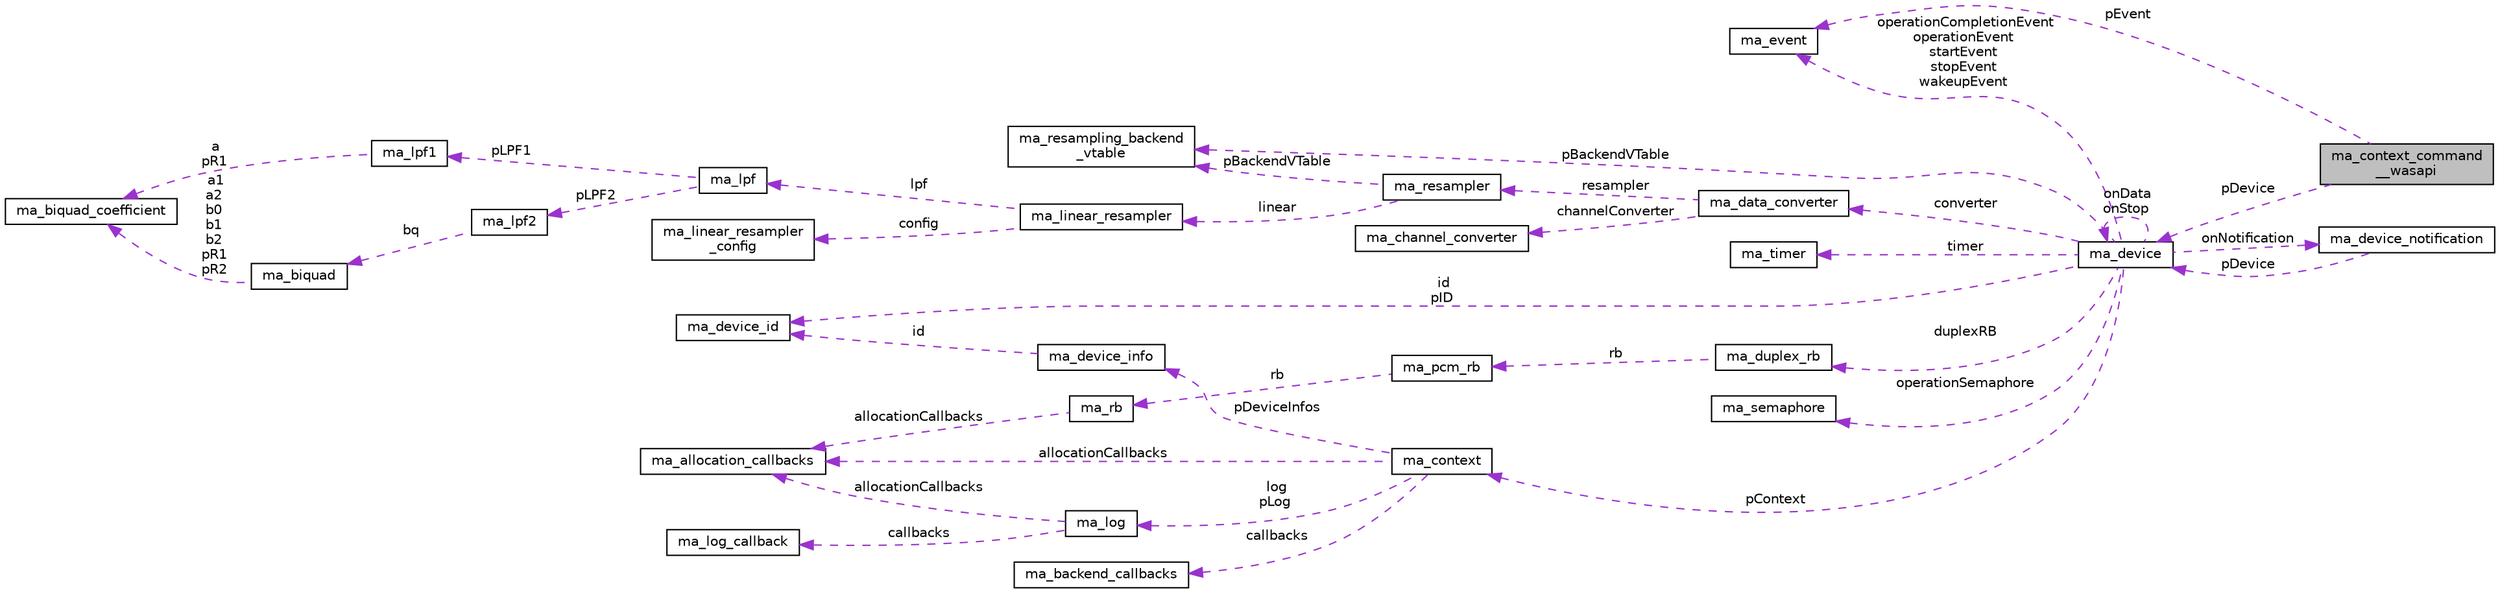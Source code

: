 digraph "ma_context_command__wasapi"
{
 // LATEX_PDF_SIZE
  edge [fontname="Helvetica",fontsize="10",labelfontname="Helvetica",labelfontsize="10"];
  node [fontname="Helvetica",fontsize="10",shape=record];
  rankdir="LR";
  Node1 [label="ma_context_command\l__wasapi",height=0.2,width=0.4,color="black", fillcolor="grey75", style="filled", fontcolor="black",tooltip=" "];
  Node2 -> Node1 [dir="back",color="darkorchid3",fontsize="10",style="dashed",label=" pEvent" ,fontname="Helvetica"];
  Node2 [label="ma_event",height=0.2,width=0.4,color="black", fillcolor="white", style="filled",URL="$structma__event.html",tooltip=" "];
  Node3 -> Node1 [dir="back",color="darkorchid3",fontsize="10",style="dashed",label=" pDevice" ,fontname="Helvetica"];
  Node3 [label="ma_device",height=0.2,width=0.4,color="black", fillcolor="white", style="filled",URL="$structma__device.html",tooltip=" "];
  Node4 -> Node3 [dir="back",color="darkorchid3",fontsize="10",style="dashed",label=" pBackendVTable" ,fontname="Helvetica"];
  Node4 [label="ma_resampling_backend\l_vtable",height=0.2,width=0.4,color="black", fillcolor="white", style="filled",URL="$structma__resampling__backend__vtable.html",tooltip=" "];
  Node5 -> Node3 [dir="back",color="darkorchid3",fontsize="10",style="dashed",label=" operationSemaphore" ,fontname="Helvetica"];
  Node5 [label="ma_semaphore",height=0.2,width=0.4,color="black", fillcolor="white", style="filled",URL="$structma__semaphore.html",tooltip=" "];
  Node6 -> Node3 [dir="back",color="darkorchid3",fontsize="10",style="dashed",label=" pContext" ,fontname="Helvetica"];
  Node6 [label="ma_context",height=0.2,width=0.4,color="black", fillcolor="white", style="filled",URL="$structma__context.html",tooltip=" "];
  Node7 -> Node6 [dir="back",color="darkorchid3",fontsize="10",style="dashed",label=" pDeviceInfos" ,fontname="Helvetica"];
  Node7 [label="ma_device_info",height=0.2,width=0.4,color="black", fillcolor="white", style="filled",URL="$structma__device__info.html",tooltip=" "];
  Node8 -> Node7 [dir="back",color="darkorchid3",fontsize="10",style="dashed",label=" id" ,fontname="Helvetica"];
  Node8 [label="ma_device_id",height=0.2,width=0.4,color="black", fillcolor="white", style="filled",URL="$unionma__device__id.html",tooltip=" "];
  Node9 -> Node6 [dir="back",color="darkorchid3",fontsize="10",style="dashed",label=" allocationCallbacks" ,fontname="Helvetica"];
  Node9 [label="ma_allocation_callbacks",height=0.2,width=0.4,color="black", fillcolor="white", style="filled",URL="$structma__allocation__callbacks.html",tooltip=" "];
  Node10 -> Node6 [dir="back",color="darkorchid3",fontsize="10",style="dashed",label=" log\npLog" ,fontname="Helvetica"];
  Node10 [label="ma_log",height=0.2,width=0.4,color="black", fillcolor="white", style="filled",URL="$structma__log.html",tooltip=" "];
  Node9 -> Node10 [dir="back",color="darkorchid3",fontsize="10",style="dashed",label=" allocationCallbacks" ,fontname="Helvetica"];
  Node11 -> Node10 [dir="back",color="darkorchid3",fontsize="10",style="dashed",label=" callbacks" ,fontname="Helvetica"];
  Node11 [label="ma_log_callback",height=0.2,width=0.4,color="black", fillcolor="white", style="filled",URL="$structma__log__callback.html",tooltip=" "];
  Node12 -> Node6 [dir="back",color="darkorchid3",fontsize="10",style="dashed",label=" callbacks" ,fontname="Helvetica"];
  Node12 [label="ma_backend_callbacks",height=0.2,width=0.4,color="black", fillcolor="white", style="filled",URL="$structma__backend__callbacks.html",tooltip=" "];
  Node13 -> Node3 [dir="back",color="darkorchid3",fontsize="10",style="dashed",label=" timer" ,fontname="Helvetica"];
  Node13 [label="ma_timer",height=0.2,width=0.4,color="black", fillcolor="white", style="filled",URL="$unionma__timer.html",tooltip=" "];
  Node14 -> Node3 [dir="back",color="darkorchid3",fontsize="10",style="dashed",label=" converter" ,fontname="Helvetica"];
  Node14 [label="ma_data_converter",height=0.2,width=0.4,color="black", fillcolor="white", style="filled",URL="$structma__data__converter.html",tooltip=" "];
  Node15 -> Node14 [dir="back",color="darkorchid3",fontsize="10",style="dashed",label=" resampler" ,fontname="Helvetica"];
  Node15 [label="ma_resampler",height=0.2,width=0.4,color="black", fillcolor="white", style="filled",URL="$structma__resampler.html",tooltip=" "];
  Node4 -> Node15 [dir="back",color="darkorchid3",fontsize="10",style="dashed",label=" pBackendVTable" ,fontname="Helvetica"];
  Node16 -> Node15 [dir="back",color="darkorchid3",fontsize="10",style="dashed",label=" linear" ,fontname="Helvetica"];
  Node16 [label="ma_linear_resampler",height=0.2,width=0.4,color="black", fillcolor="white", style="filled",URL="$structma__linear__resampler.html",tooltip=" "];
  Node17 -> Node16 [dir="back",color="darkorchid3",fontsize="10",style="dashed",label=" lpf" ,fontname="Helvetica"];
  Node17 [label="ma_lpf",height=0.2,width=0.4,color="black", fillcolor="white", style="filled",URL="$structma__lpf.html",tooltip=" "];
  Node18 -> Node17 [dir="back",color="darkorchid3",fontsize="10",style="dashed",label=" pLPF1" ,fontname="Helvetica"];
  Node18 [label="ma_lpf1",height=0.2,width=0.4,color="black", fillcolor="white", style="filled",URL="$structma__lpf1.html",tooltip=" "];
  Node19 -> Node18 [dir="back",color="darkorchid3",fontsize="10",style="dashed",label=" a\npR1" ,fontname="Helvetica"];
  Node19 [label="ma_biquad_coefficient",height=0.2,width=0.4,color="black", fillcolor="white", style="filled",URL="$unionma__biquad__coefficient.html",tooltip=" "];
  Node20 -> Node17 [dir="back",color="darkorchid3",fontsize="10",style="dashed",label=" pLPF2" ,fontname="Helvetica"];
  Node20 [label="ma_lpf2",height=0.2,width=0.4,color="black", fillcolor="white", style="filled",URL="$structma__lpf2.html",tooltip=" "];
  Node21 -> Node20 [dir="back",color="darkorchid3",fontsize="10",style="dashed",label=" bq" ,fontname="Helvetica"];
  Node21 [label="ma_biquad",height=0.2,width=0.4,color="black", fillcolor="white", style="filled",URL="$structma__biquad.html",tooltip=" "];
  Node19 -> Node21 [dir="back",color="darkorchid3",fontsize="10",style="dashed",label=" a1\na2\nb0\nb1\nb2\npR1\npR2" ,fontname="Helvetica"];
  Node22 -> Node16 [dir="back",color="darkorchid3",fontsize="10",style="dashed",label=" config" ,fontname="Helvetica"];
  Node22 [label="ma_linear_resampler\l_config",height=0.2,width=0.4,color="black", fillcolor="white", style="filled",URL="$structma__linear__resampler__config.html",tooltip=" "];
  Node23 -> Node14 [dir="back",color="darkorchid3",fontsize="10",style="dashed",label=" channelConverter" ,fontname="Helvetica"];
  Node23 [label="ma_channel_converter",height=0.2,width=0.4,color="black", fillcolor="white", style="filled",URL="$structma__channel__converter.html",tooltip=" "];
  Node8 -> Node3 [dir="back",color="darkorchid3",fontsize="10",style="dashed",label=" id\npID" ,fontname="Helvetica"];
  Node2 -> Node3 [dir="back",color="darkorchid3",fontsize="10",style="dashed",label=" operationCompletionEvent\noperationEvent\nstartEvent\nstopEvent\nwakeupEvent" ,fontname="Helvetica"];
  Node24 -> Node3 [dir="back",color="darkorchid3",fontsize="10",style="dashed",label=" onNotification" ,fontname="Helvetica"];
  Node24 [label="ma_device_notification",height=0.2,width=0.4,color="black", fillcolor="white", style="filled",URL="$structma__device__notification.html",tooltip=" "];
  Node3 -> Node24 [dir="back",color="darkorchid3",fontsize="10",style="dashed",label=" pDevice" ,fontname="Helvetica"];
  Node25 -> Node3 [dir="back",color="darkorchid3",fontsize="10",style="dashed",label=" duplexRB" ,fontname="Helvetica"];
  Node25 [label="ma_duplex_rb",height=0.2,width=0.4,color="black", fillcolor="white", style="filled",URL="$structma__duplex__rb.html",tooltip=" "];
  Node26 -> Node25 [dir="back",color="darkorchid3",fontsize="10",style="dashed",label=" rb" ,fontname="Helvetica"];
  Node26 [label="ma_pcm_rb",height=0.2,width=0.4,color="black", fillcolor="white", style="filled",URL="$structma__pcm__rb.html",tooltip=" "];
  Node27 -> Node26 [dir="back",color="darkorchid3",fontsize="10",style="dashed",label=" rb" ,fontname="Helvetica"];
  Node27 [label="ma_rb",height=0.2,width=0.4,color="black", fillcolor="white", style="filled",URL="$structma__rb.html",tooltip=" "];
  Node9 -> Node27 [dir="back",color="darkorchid3",fontsize="10",style="dashed",label=" allocationCallbacks" ,fontname="Helvetica"];
  Node3 -> Node3 [dir="back",color="darkorchid3",fontsize="10",style="dashed",label=" onData\nonStop" ,fontname="Helvetica"];
}
